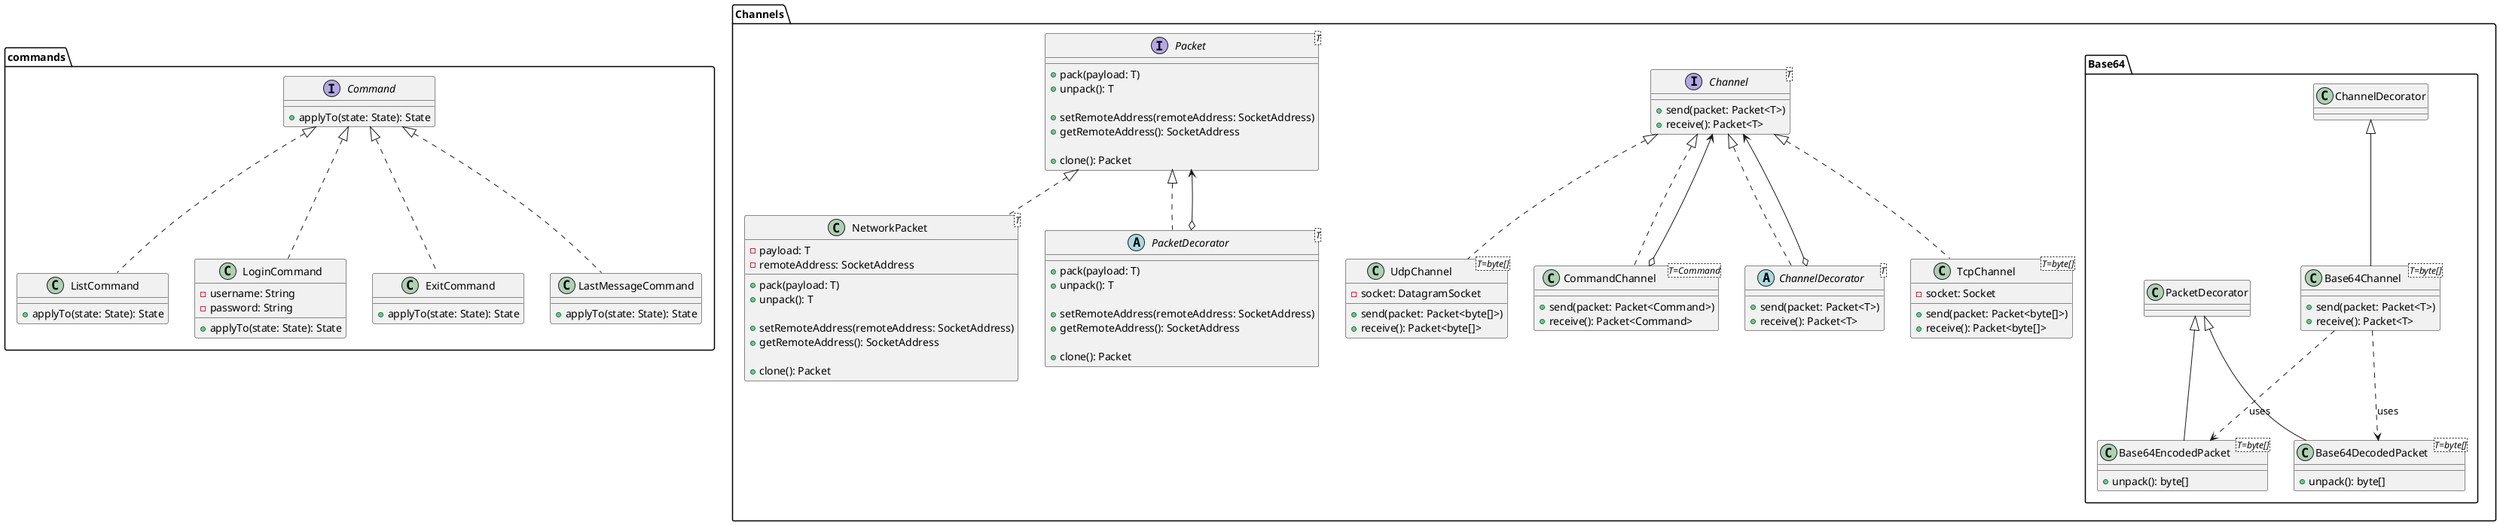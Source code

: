 @startuml

skinparam handwritten false

package commands {
    interface Command {
        + applyTo(state: State): State
    }

    class ExitCommand implements Command {
        + applyTo(state: State): State
    }

    class LastMessageCommand implements Command {
        + applyTo(state: State): State
    }

    class ListCommand implements Command {
        + applyTo(state: State): State
    }

    class LoginCommand implements Command {
        - username: String
        - password: String

        + applyTo(state: State): State
    }
}

package Channels {
    interface Channel<T> {
        + send(packet: Packet<T>)
        + receive(): Packet<T>
    }

    abstract class ChannelDecorator<T> implements Channel {
        + send(packet: Packet<T>)
        + receive(): Packet<T>
    }
    ChannelDecorator o--> Channel

    class TcpChannel<T=byte[]> implements Channel {
        - socket: Socket

        + send(packet: Packet<byte[]>)
        + receive(): Packet<byte[]>
    }

    class UdpChannel<T=byte[]> implements Channel {
        - socket: DatagramSocket

        + send(packet: Packet<byte[]>)
        + receive(): Packet<byte[]>
    }

    class CommandChannel<T=Command> implements Channel {
        + send(packet: Packet<Command>)
        + receive(): Packet<Command>
    }
    CommandChannel o--> Channel

    interface Packet<T> {
        + pack(payload: T)
        + unpack(): T

        + setRemoteAddress(remoteAddress: SocketAddress)
        + getRemoteAddress(): SocketAddress

        + clone(): Packet
    }

    class NetworkPacket<T> implements Packet {
        - payload: T
        - remoteAddress: SocketAddress

        + pack(payload: T)
        + unpack(): T

        + setRemoteAddress(remoteAddress: SocketAddress)
        + getRemoteAddress(): SocketAddress

        + clone(): Packet
    }

    abstract class PacketDecorator<T> implements Packet {
        + pack(payload: T)
        + unpack(): T

        + setRemoteAddress(remoteAddress: SocketAddress)
        + getRemoteAddress(): SocketAddress

        + clone(): Packet
    }
    PacketDecorator o--> Packet

    package Base64 {
        class Base64Channel<T=byte[]> extends ChannelDecorator {
            + send(packet: Packet<T>)
            + receive(): Packet<T>
        }

        class Base64EncodedPacket<T=byte[]> extends PacketDecorator {
            + unpack(): byte[]
        }

        class Base64DecodedPacket<T=byte[]> extends PacketDecorator {
            + unpack(): byte[]
        }

        Base64Channel ..> Base64EncodedPacket : uses
        Base64Channel ..> Base64DecodedPacket : uses
    }
}

@enduml